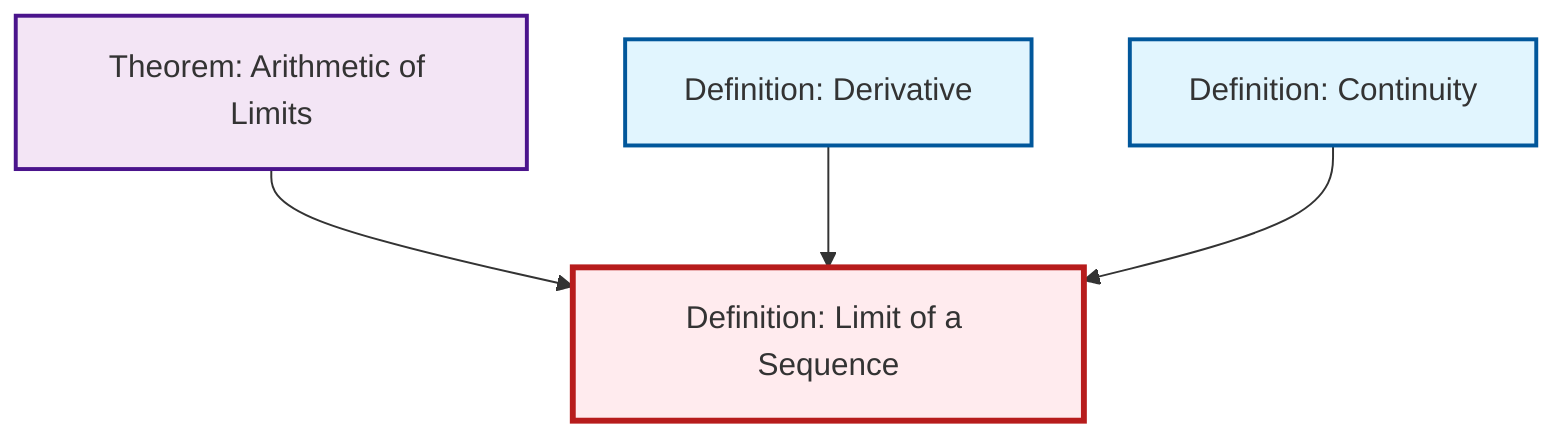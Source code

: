 graph TD
    classDef definition fill:#e1f5fe,stroke:#01579b,stroke-width:2px
    classDef theorem fill:#f3e5f5,stroke:#4a148c,stroke-width:2px
    classDef axiom fill:#fff3e0,stroke:#e65100,stroke-width:2px
    classDef example fill:#e8f5e9,stroke:#1b5e20,stroke-width:2px
    classDef current fill:#ffebee,stroke:#b71c1c,stroke-width:3px
    def-derivative["Definition: Derivative"]:::definition
    def-limit["Definition: Limit of a Sequence"]:::definition
    thm-limit-arithmetic["Theorem: Arithmetic of Limits"]:::theorem
    def-continuity["Definition: Continuity"]:::definition
    thm-limit-arithmetic --> def-limit
    def-derivative --> def-limit
    def-continuity --> def-limit
    class def-limit current